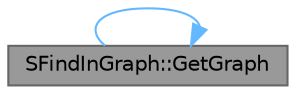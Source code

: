 digraph "SFindInGraph::GetGraph"
{
 // INTERACTIVE_SVG=YES
 // LATEX_PDF_SIZE
  bgcolor="transparent";
  edge [fontname=Helvetica,fontsize=10,labelfontname=Helvetica,labelfontsize=10];
  node [fontname=Helvetica,fontsize=10,shape=box,height=0.2,width=0.4];
  rankdir="LR";
  Node1 [id="Node000001",label="SFindInGraph::GetGraph",height=0.2,width=0.4,color="gray40", fillcolor="grey60", style="filled", fontcolor="black",tooltip="Get a graph corresponding to this editor, implement if you want to want to use the default graph node..."];
  Node1 -> Node1 [id="edge1_Node000001_Node000001",color="steelblue1",style="solid",tooltip=" "];
}

